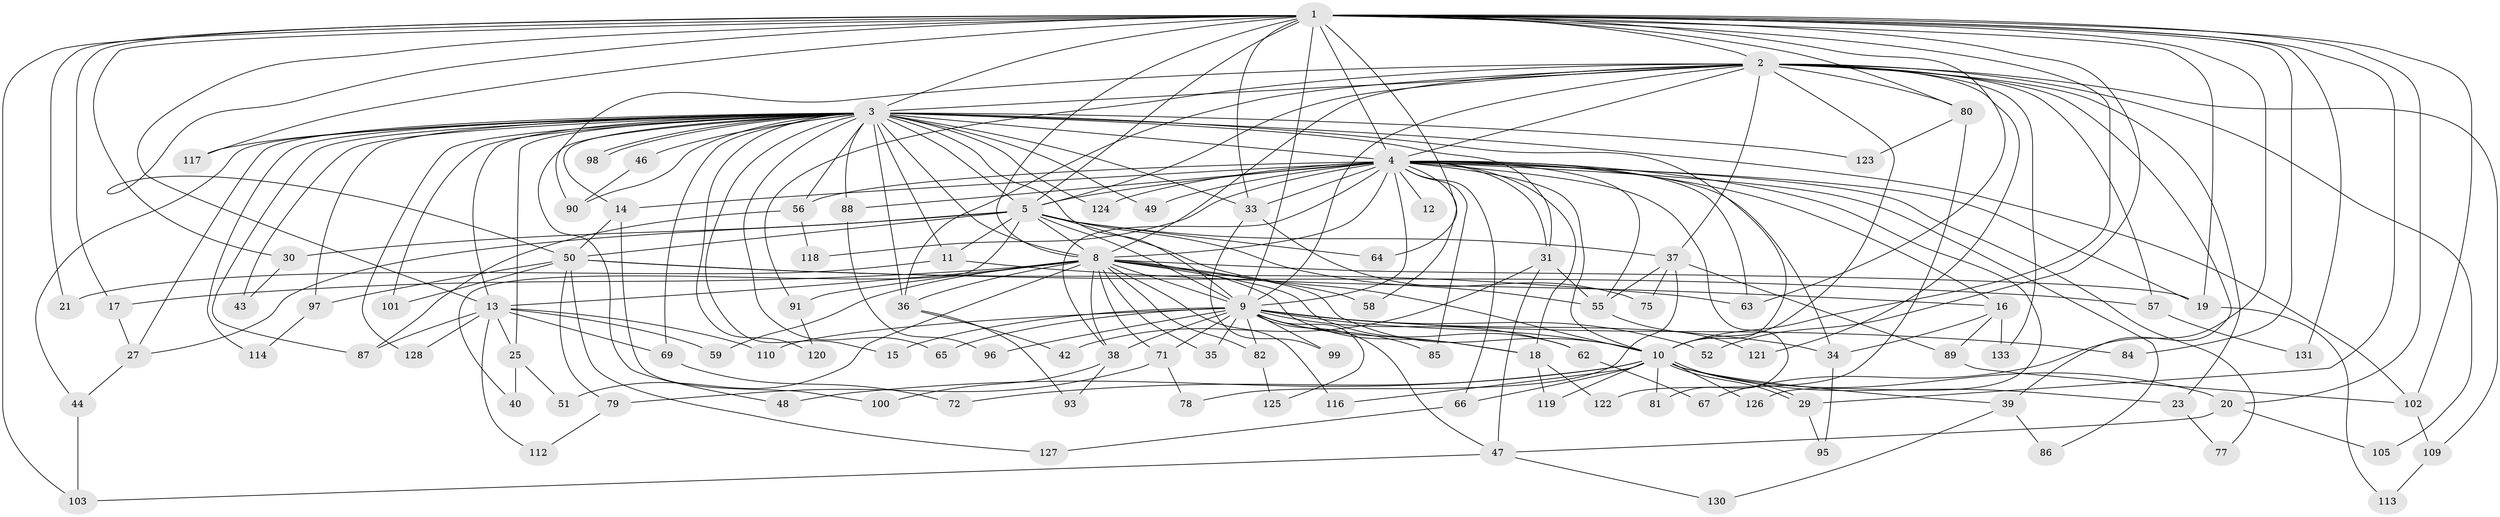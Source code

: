 // Generated by graph-tools (version 1.1) at 2025/23/03/03/25 07:23:38]
// undirected, 104 vertices, 236 edges
graph export_dot {
graph [start="1"]
  node [color=gray90,style=filled];
  1 [super="+28"];
  2 [super="+22"];
  3 [super="+7"];
  4 [super="+6"];
  5 [super="+53"];
  8 [super="+83"];
  9 [super="+26"];
  10 [super="+68"];
  11 [super="+74"];
  12;
  13 [super="+24"];
  14;
  15;
  16;
  17;
  18 [super="+32"];
  19 [super="+108"];
  20 [super="+45"];
  21;
  23;
  25;
  27 [super="+111"];
  29 [super="+92"];
  30;
  31;
  33 [super="+94"];
  34 [super="+76"];
  35;
  36 [super="+41"];
  37 [super="+61"];
  38 [super="+70"];
  39;
  40;
  42;
  43;
  44;
  46;
  47 [super="+129"];
  48;
  49 [super="+106"];
  50 [super="+54"];
  51;
  52;
  55 [super="+60"];
  56 [super="+104"];
  57;
  58;
  59;
  62;
  63 [super="+73"];
  64;
  65;
  66;
  67;
  69;
  71;
  72;
  75;
  77;
  78;
  79;
  80;
  81;
  82;
  84;
  85;
  86;
  87;
  88;
  89;
  90 [super="+107"];
  91;
  93;
  95;
  96;
  97;
  98;
  99;
  100;
  101;
  102 [super="+115"];
  103 [super="+132"];
  105;
  109;
  110;
  112;
  113;
  114;
  116;
  117;
  118;
  119;
  120;
  121;
  122;
  123;
  124;
  125;
  126;
  127;
  128;
  130;
  131;
  133;
  1 -- 2 [weight=2];
  1 -- 3 [weight=2];
  1 -- 4 [weight=3];
  1 -- 5;
  1 -- 8;
  1 -- 9;
  1 -- 10;
  1 -- 17;
  1 -- 19;
  1 -- 20 [weight=2];
  1 -- 21;
  1 -- 30;
  1 -- 33;
  1 -- 50;
  1 -- 52;
  1 -- 64;
  1 -- 67;
  1 -- 80;
  1 -- 84;
  1 -- 103;
  1 -- 117;
  1 -- 131;
  1 -- 102;
  1 -- 29;
  1 -- 63;
  1 -- 13;
  2 -- 3 [weight=2];
  2 -- 4 [weight=2];
  2 -- 5;
  2 -- 8;
  2 -- 9 [weight=2];
  2 -- 10 [weight=2];
  2 -- 23;
  2 -- 37;
  2 -- 39;
  2 -- 90;
  2 -- 91;
  2 -- 105;
  2 -- 121;
  2 -- 36;
  2 -- 133;
  2 -- 109;
  2 -- 80;
  2 -- 57;
  3 -- 4 [weight=4];
  3 -- 5 [weight=2];
  3 -- 8 [weight=3];
  3 -- 9 [weight=2];
  3 -- 10 [weight=2];
  3 -- 11 [weight=2];
  3 -- 25;
  3 -- 31;
  3 -- 43;
  3 -- 44;
  3 -- 46 [weight=2];
  3 -- 65;
  3 -- 87;
  3 -- 88;
  3 -- 97;
  3 -- 98;
  3 -- 98;
  3 -- 101;
  3 -- 114;
  3 -- 117;
  3 -- 120;
  3 -- 123;
  3 -- 124;
  3 -- 128;
  3 -- 69;
  3 -- 13;
  3 -- 14;
  3 -- 15;
  3 -- 90;
  3 -- 27;
  3 -- 36;
  3 -- 48;
  3 -- 56;
  3 -- 102;
  3 -- 33;
  3 -- 49;
  4 -- 5 [weight=2];
  4 -- 8 [weight=2];
  4 -- 9 [weight=2];
  4 -- 10 [weight=2];
  4 -- 14;
  4 -- 33;
  4 -- 56;
  4 -- 85;
  4 -- 118;
  4 -- 66;
  4 -- 12;
  4 -- 77;
  4 -- 16;
  4 -- 81;
  4 -- 19;
  4 -- 86;
  4 -- 88;
  4 -- 31;
  4 -- 49;
  4 -- 58;
  4 -- 124;
  4 -- 126;
  4 -- 63;
  4 -- 55;
  4 -- 34;
  4 -- 38;
  4 -- 18;
  5 -- 8 [weight=2];
  5 -- 9;
  5 -- 10;
  5 -- 27;
  5 -- 30;
  5 -- 37;
  5 -- 40;
  5 -- 55;
  5 -- 64;
  5 -- 50;
  5 -- 11;
  8 -- 9;
  8 -- 10;
  8 -- 13;
  8 -- 17;
  8 -- 18;
  8 -- 35;
  8 -- 38;
  8 -- 51;
  8 -- 58;
  8 -- 59;
  8 -- 62;
  8 -- 71;
  8 -- 82;
  8 -- 91;
  8 -- 116;
  8 -- 19;
  8 -- 36;
  9 -- 10;
  9 -- 15;
  9 -- 18;
  9 -- 34;
  9 -- 35;
  9 -- 38;
  9 -- 47;
  9 -- 52;
  9 -- 62;
  9 -- 65;
  9 -- 71;
  9 -- 82;
  9 -- 84;
  9 -- 85;
  9 -- 99;
  9 -- 110;
  9 -- 125;
  9 -- 96;
  10 -- 20;
  10 -- 23;
  10 -- 29;
  10 -- 29;
  10 -- 39;
  10 -- 48;
  10 -- 66;
  10 -- 81;
  10 -- 116;
  10 -- 119;
  10 -- 126;
  10 -- 72;
  11 -- 16;
  11 -- 21;
  13 -- 25;
  13 -- 59;
  13 -- 69;
  13 -- 87;
  13 -- 110;
  13 -- 112;
  13 -- 128;
  14 -- 50;
  14 -- 100;
  16 -- 34;
  16 -- 89;
  16 -- 133;
  17 -- 27;
  18 -- 122;
  18 -- 119;
  19 -- 113;
  20 -- 47;
  20 -- 105;
  23 -- 77;
  25 -- 40;
  25 -- 51;
  27 -- 44;
  29 -- 95;
  30 -- 43;
  31 -- 42;
  31 -- 47;
  31 -- 55;
  33 -- 75;
  33 -- 99;
  34 -- 95;
  36 -- 42;
  36 -- 93;
  37 -- 89;
  37 -- 75;
  37 -- 78;
  37 -- 55;
  38 -- 93;
  38 -- 100;
  39 -- 86;
  39 -- 130;
  44 -- 103;
  46 -- 90;
  47 -- 103;
  47 -- 130;
  50 -- 63;
  50 -- 79;
  50 -- 97;
  50 -- 127;
  50 -- 57;
  50 -- 101;
  55 -- 121;
  56 -- 118;
  56 -- 87;
  57 -- 131;
  62 -- 67;
  66 -- 127;
  69 -- 72;
  71 -- 78;
  71 -- 79;
  79 -- 112;
  80 -- 122;
  80 -- 123;
  82 -- 125;
  88 -- 96;
  89 -- 102;
  91 -- 120;
  97 -- 114;
  102 -- 109;
  109 -- 113;
}
